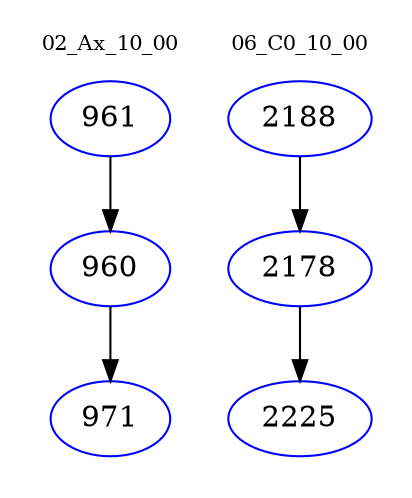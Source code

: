 digraph{
subgraph cluster_0 {
color = white
label = "02_Ax_10_00";
fontsize=10;
T0_961 [label="961", color="blue"]
T0_961 -> T0_960 [color="black"]
T0_960 [label="960", color="blue"]
T0_960 -> T0_971 [color="black"]
T0_971 [label="971", color="blue"]
}
subgraph cluster_1 {
color = white
label = "06_C0_10_00";
fontsize=10;
T1_2188 [label="2188", color="blue"]
T1_2188 -> T1_2178 [color="black"]
T1_2178 [label="2178", color="blue"]
T1_2178 -> T1_2225 [color="black"]
T1_2225 [label="2225", color="blue"]
}
}
